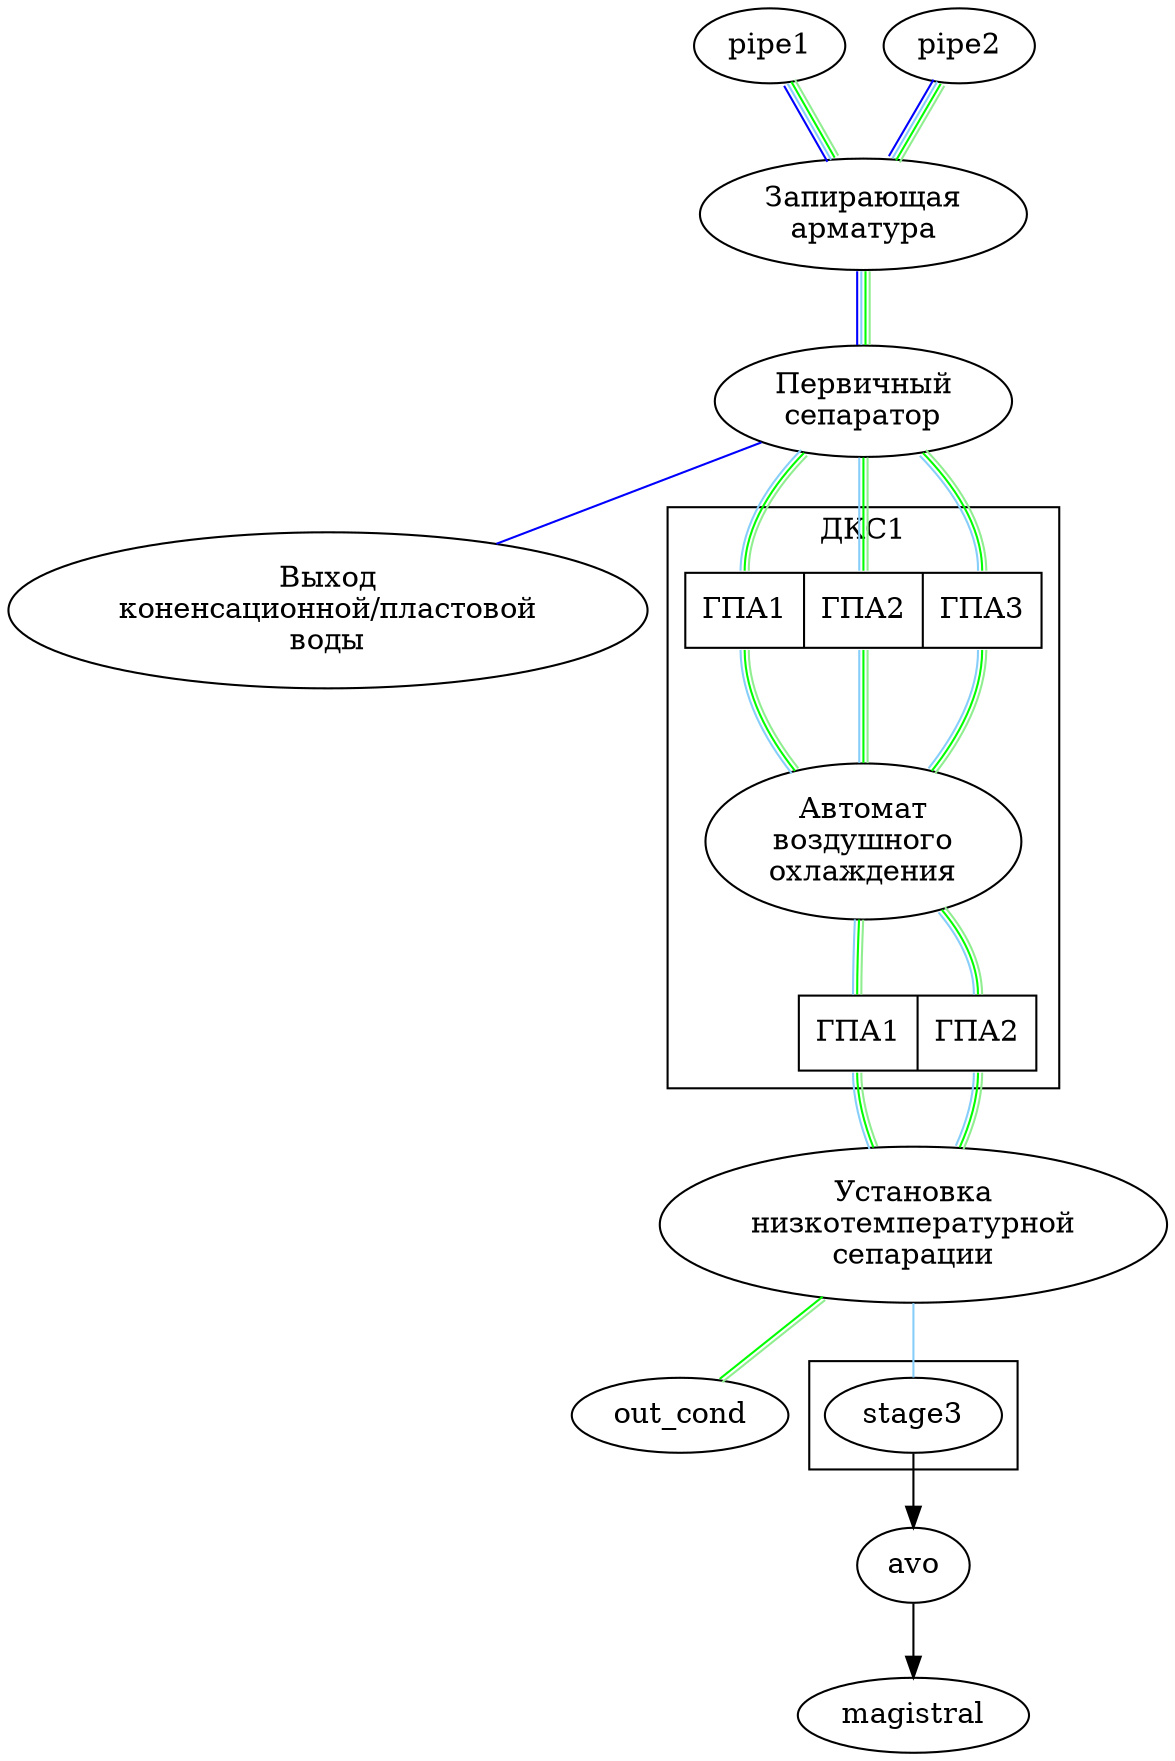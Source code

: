 digraph root{ 
    {pipe1 pipe2} -> zpa [color="blue:lightskyblue:green:lightgreen" arrowhead=none]
    zpa -> sepr [color="blue:lightskyblue:green:lightgreen" arrowhead=none]
    sepr -> out_water [color="blue" arrowhead=none weight=0.1 ]
    sepr -> stage1:g1 [color="lightskyblue:green:lightgreen" arrowhead=none]
    sepr -> stage1:g2 [color="lightskyblue:green:lightgreen" arrowhead=none]
    sepr -> stage1:g3 [color="lightskyblue:green:lightgreen" arrowhead=none]
    stage1:g1 -> AVO1 [color="lightskyblue:green:lightgreen" arrowhead=none]
    stage1:g2 -> AVO1 [color="lightskyblue:green:lightgreen" arrowhead=none]
    stage1:g3 -> AVO1 [color="lightskyblue:green:lightgreen" arrowhead=none]
    AVO1 -> stage2:g4 [color="lightskyblue:green:lightgreen" arrowhead=none]
    AVO1 -> stage2:g5 [color="lightskyblue:green:lightgreen" arrowhead=none]

    stage2:g4 -> nts [color="lightskyblue:green:lightgreen" arrowhead=none]
    stage2:g5 -> nts [color="lightskyblue:green:lightgreen" arrowhead=none]
    nts -> out_cond [color="green:lightgreen" arrowhead=none]
    nts -> stage3 [color="lightskyblue" arrowhead=none weight=10]
    stage3 ->avo
    avo -> magistral

    subgraph cluster_dks1{
        label="ДКС1"
        stage1 stage2 AVO1
    }
    subgraph cluster_dks2{
        stage3 
    }
    zpa [label="Запирающая\nарматура"]
    sepr [label="Первичный\nсепаратор"]
    out_water [label="Выход\nконенсационной/пластовой\nводы"]
    stage1 [shape=record label="{{<g1>ГПА1|<g2>ГПА2|<g3>ГПА3}}"]
    AVO1 [label="Автомат\nвоздушного\nохлаждения"]
    stage2 [shape=record label="{{<g4>ГПА1|<g5>ГПА2}}"]
    nts [label="Установка\nнизкотемпературной\nсепарации"]
    
}
